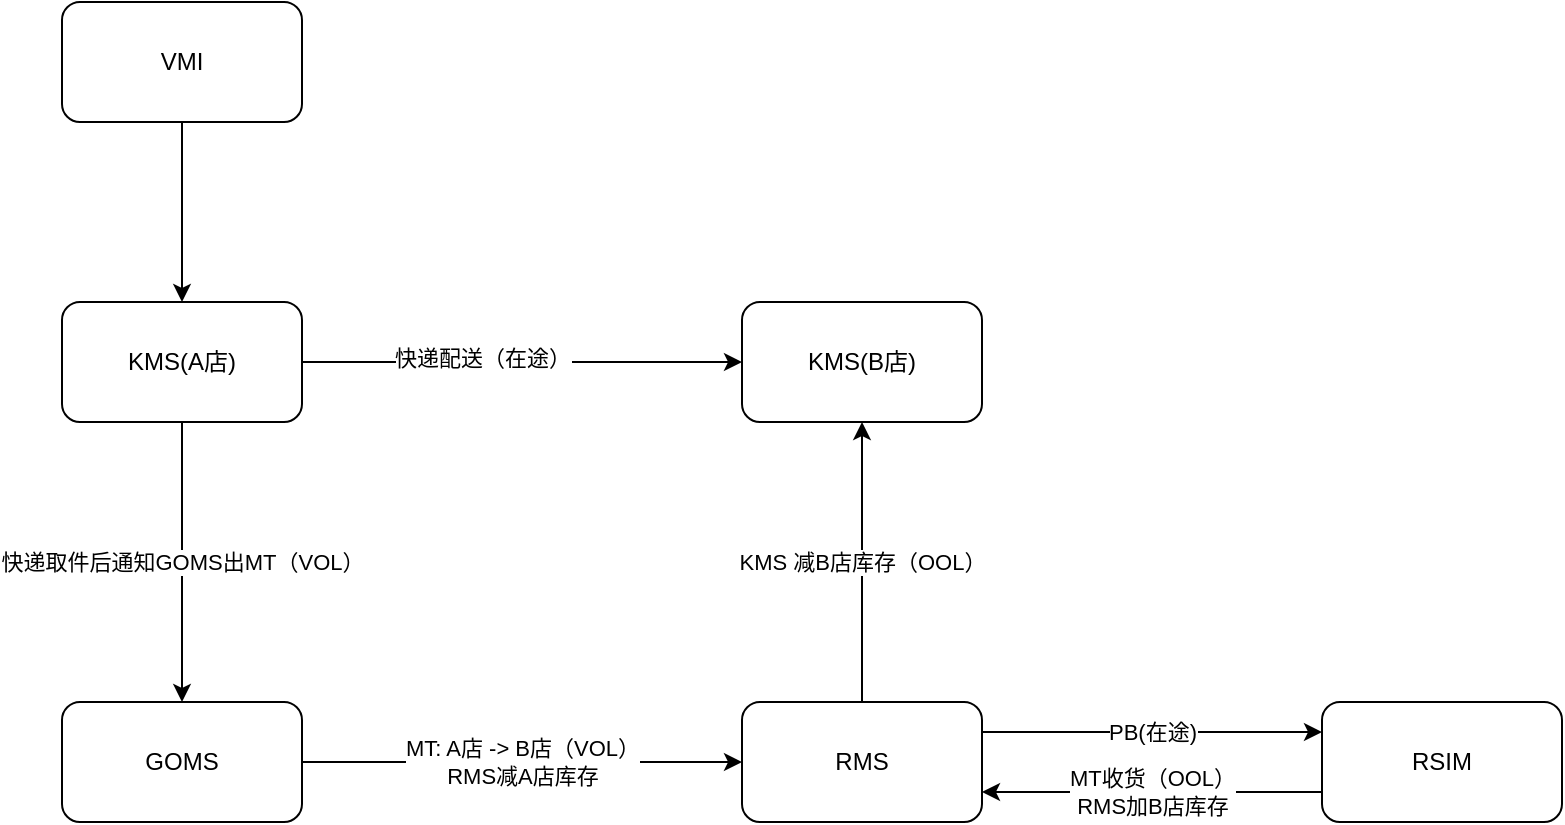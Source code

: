 <mxfile version="13.6.4" type="github">
  <diagram id="r-Dt161kVquh38u9GyQG" name="Page-1">
    <mxGraphModel dx="1424" dy="738" grid="1" gridSize="10" guides="1" tooltips="1" connect="1" arrows="1" fold="1" page="1" pageScale="1" pageWidth="827" pageHeight="1169" math="0" shadow="0">
      <root>
        <mxCell id="0" />
        <mxCell id="1" parent="0" />
        <mxCell id="vE5JYE0Z18ffQTh6WR9X-7" style="rounded=0;orthogonalLoop=1;jettySize=auto;html=1;exitX=0.5;exitY=1;exitDx=0;exitDy=0;entryX=0.5;entryY=0;entryDx=0;entryDy=0;" edge="1" parent="1" source="vE5JYE0Z18ffQTh6WR9X-1" target="vE5JYE0Z18ffQTh6WR9X-2">
          <mxGeometry relative="1" as="geometry" />
        </mxCell>
        <mxCell id="vE5JYE0Z18ffQTh6WR9X-1" value="VMI" style="rounded=1;whiteSpace=wrap;html=1;" vertex="1" parent="1">
          <mxGeometry x="50" y="40" width="120" height="60" as="geometry" />
        </mxCell>
        <mxCell id="vE5JYE0Z18ffQTh6WR9X-8" value="快递取件后通知GOMS出MT（VOL）" style="edgeStyle=none;rounded=0;orthogonalLoop=1;jettySize=auto;html=1;exitX=0.5;exitY=1;exitDx=0;exitDy=0;entryX=0.5;entryY=0;entryDx=0;entryDy=0;" edge="1" parent="1" source="vE5JYE0Z18ffQTh6WR9X-2" target="vE5JYE0Z18ffQTh6WR9X-4">
          <mxGeometry relative="1" as="geometry" />
        </mxCell>
        <mxCell id="vE5JYE0Z18ffQTh6WR9X-9" style="edgeStyle=none;rounded=0;orthogonalLoop=1;jettySize=auto;html=1;exitX=1;exitY=0.5;exitDx=0;exitDy=0;entryX=0;entryY=0.5;entryDx=0;entryDy=0;" edge="1" parent="1" source="vE5JYE0Z18ffQTh6WR9X-2" target="vE5JYE0Z18ffQTh6WR9X-3">
          <mxGeometry relative="1" as="geometry" />
        </mxCell>
        <mxCell id="vE5JYE0Z18ffQTh6WR9X-14" value="快递配送（在途）" style="edgeLabel;html=1;align=center;verticalAlign=middle;resizable=0;points=[];" vertex="1" connectable="0" parent="vE5JYE0Z18ffQTh6WR9X-9">
          <mxGeometry x="-0.182" y="2" relative="1" as="geometry">
            <mxPoint as="offset" />
          </mxGeometry>
        </mxCell>
        <mxCell id="vE5JYE0Z18ffQTh6WR9X-2" value="KMS(A店)" style="rounded=1;whiteSpace=wrap;html=1;" vertex="1" parent="1">
          <mxGeometry x="50" y="190" width="120" height="60" as="geometry" />
        </mxCell>
        <mxCell id="vE5JYE0Z18ffQTh6WR9X-3" value="KMS(B店)" style="rounded=1;whiteSpace=wrap;html=1;" vertex="1" parent="1">
          <mxGeometry x="390" y="190" width="120" height="60" as="geometry" />
        </mxCell>
        <mxCell id="vE5JYE0Z18ffQTh6WR9X-10" value="MT: A店 -&amp;gt; B店（VOL）&lt;br&gt;RMS减A店库存" style="edgeStyle=none;rounded=0;orthogonalLoop=1;jettySize=auto;html=1;exitX=1;exitY=0.5;exitDx=0;exitDy=0;entryX=0;entryY=0.5;entryDx=0;entryDy=0;" edge="1" parent="1" source="vE5JYE0Z18ffQTh6WR9X-4" target="vE5JYE0Z18ffQTh6WR9X-5">
          <mxGeometry relative="1" as="geometry" />
        </mxCell>
        <mxCell id="vE5JYE0Z18ffQTh6WR9X-4" value="GOMS" style="rounded=1;whiteSpace=wrap;html=1;" vertex="1" parent="1">
          <mxGeometry x="50" y="390" width="120" height="60" as="geometry" />
        </mxCell>
        <mxCell id="vE5JYE0Z18ffQTh6WR9X-11" value="PB(在途)" style="edgeStyle=none;rounded=0;orthogonalLoop=1;jettySize=auto;html=1;exitX=1;exitY=0.25;exitDx=0;exitDy=0;entryX=0;entryY=0.25;entryDx=0;entryDy=0;" edge="1" parent="1" source="vE5JYE0Z18ffQTh6WR9X-5" target="vE5JYE0Z18ffQTh6WR9X-6">
          <mxGeometry relative="1" as="geometry" />
        </mxCell>
        <mxCell id="vE5JYE0Z18ffQTh6WR9X-13" value="KMS 减B店库存（OOL）" style="edgeStyle=none;rounded=0;orthogonalLoop=1;jettySize=auto;html=1;exitX=0.5;exitY=0;exitDx=0;exitDy=0;entryX=0.5;entryY=1;entryDx=0;entryDy=0;" edge="1" parent="1" source="vE5JYE0Z18ffQTh6WR9X-5" target="vE5JYE0Z18ffQTh6WR9X-3">
          <mxGeometry relative="1" as="geometry" />
        </mxCell>
        <mxCell id="vE5JYE0Z18ffQTh6WR9X-5" value="RMS" style="rounded=1;whiteSpace=wrap;html=1;" vertex="1" parent="1">
          <mxGeometry x="390" y="390" width="120" height="60" as="geometry" />
        </mxCell>
        <mxCell id="vE5JYE0Z18ffQTh6WR9X-12" value="MT收货（OOL）&lt;br&gt;RMS加B店库存" style="edgeStyle=none;rounded=0;orthogonalLoop=1;jettySize=auto;html=1;exitX=0;exitY=0.75;exitDx=0;exitDy=0;entryX=1;entryY=0.75;entryDx=0;entryDy=0;" edge="1" parent="1" source="vE5JYE0Z18ffQTh6WR9X-6" target="vE5JYE0Z18ffQTh6WR9X-5">
          <mxGeometry relative="1" as="geometry" />
        </mxCell>
        <mxCell id="vE5JYE0Z18ffQTh6WR9X-6" value="RSIM" style="rounded=1;whiteSpace=wrap;html=1;" vertex="1" parent="1">
          <mxGeometry x="680" y="390" width="120" height="60" as="geometry" />
        </mxCell>
      </root>
    </mxGraphModel>
  </diagram>
</mxfile>
